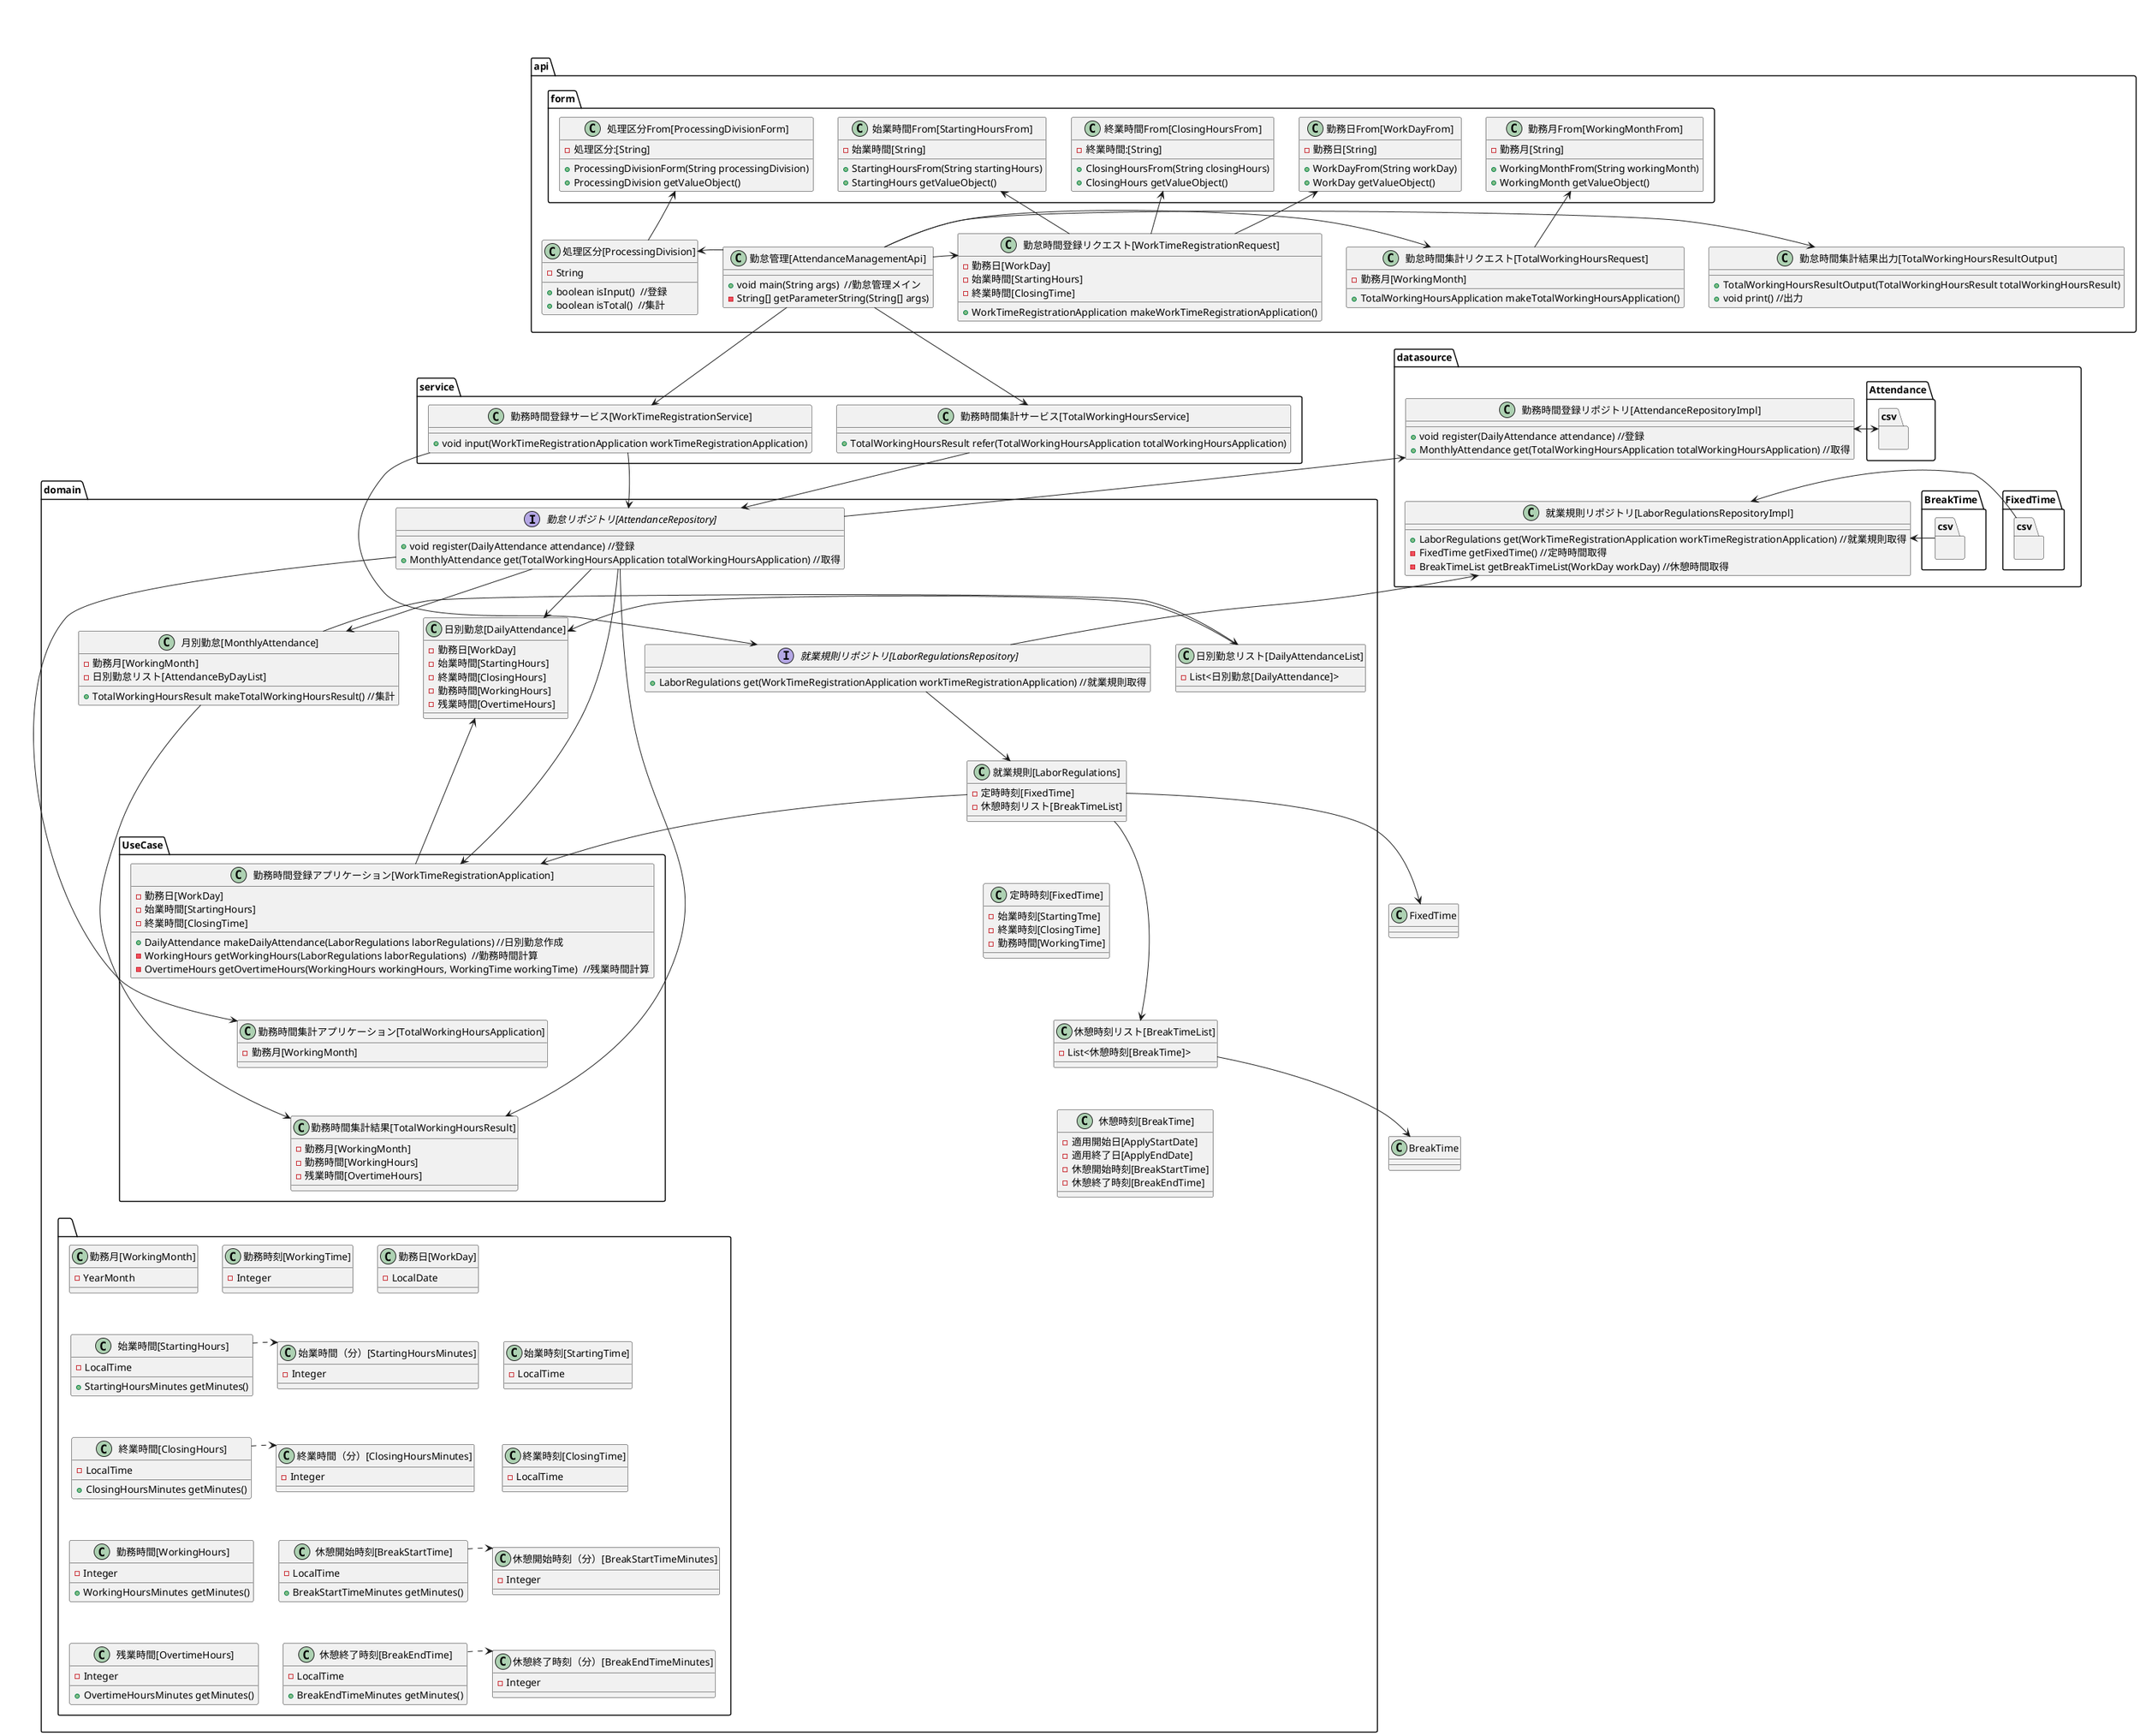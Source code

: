 @startuml

package api {
    package form {
        class "処理区分From[ProcessingDivisionForm]" as ProcessingDivisionForm {
            -処理区分:[String]
            +ProcessingDivisionForm(String processingDivision)
            +ProcessingDivision getValueObject()
        }
        class "勤務日From[WorkDayFrom]" as WorkDayFrom {
            -勤務日[String]
            +WorkDayFrom(String workDay)
            +WorkDay getValueObject()
        }
        class "始業時間From[StartingHoursFrom]" as StartingHoursFrom {
            -始業時間[String]
            +StartingHoursFrom(String startingHours)
            +StartingHours getValueObject()
        }
        class "終業時間From[ClosingHoursFrom]" as ClosingHoursFrom {
            -終業時間:[String]
            +ClosingHoursFrom(String closingHours)
            +ClosingHours getValueObject()
        }
        class "勤務月From[WorkingMonthFrom]" as WorkingMonthFrom {
            -勤務月[String]
            +WorkingMonthFrom(String workingMonth)
            +WorkingMonth getValueObject()
        }

        ProcessingDivisionForm -[hidden]r- WorkDayFrom
        WorkDayFrom -[hidden]r- StartingHoursFrom
        StartingHoursFrom -[hidden]r- ClosingHoursFrom
        ClosingHoursFrom -[hidden]r- WorkingMonthFrom
    }


    class "処理区分[ProcessingDivision]" as ProcessingDivision {
        -String
        +boolean isInput()  //登録
        +boolean isTotal()  //集計
    }

    class "勤怠管理[AttendanceManagementApi]" as AttendanceManagementApi {
        +void main(String args)  //勤怠管理メイン
        -String[] getParameterString(String[] args)
    }

    class "勤怠時間登録リクエスト[WorkTimeRegistrationRequest]" as WorkTimeRegistrationRequest {
        -勤務日[WorkDay]
        -始業時間[StartingHours]
        -終業時間[ClosingTime]
        +WorkTimeRegistrationApplication makeWorkTimeRegistrationApplication()
    }

    class "勤怠時間集計リクエスト[TotalWorkingHoursRequest]" as TotalWorkingHoursRequest {
        -勤務月[WorkingMonth]
        +TotalWorkingHoursApplication makeTotalWorkingHoursApplication()
    }

    class "勤怠時間集計結果出力[TotalWorkingHoursResultOutput]" as TotalWorkingHoursResultOutput {
        +TotalWorkingHoursResultOutput(TotalWorkingHoursResult totalWorkingHoursResult)
        +void print() //出力
    }

    ProcessingDivisionForm -[hidden]d- ProcessingDivision
    ProcessingDivision -[hidden]r- AttendanceManagementApi
    AttendanceManagementApi -[hidden]r- WorkTimeRegistrationRequest
    WorkTimeRegistrationRequest -[hidden]r- TotalWorkingHoursRequest
    TotalWorkingHoursRequest -[hidden]r- TotalWorkingHoursResultOutput

    ProcessingDivisionForm <-u- ProcessingDivision
    ProcessingDivision <-l- AttendanceManagementApi
    AttendanceManagementApi -r-> WorkTimeRegistrationRequest
    AttendanceManagementApi -r-> TotalWorkingHoursRequest
    AttendanceManagementApi -r-> TotalWorkingHoursResultOutput

    WorkTimeRegistrationRequest -u-> WorkDayFrom
    WorkTimeRegistrationRequest -u-> StartingHoursFrom
    WorkTimeRegistrationRequest -u-> ClosingHoursFrom

    TotalWorkingHoursRequest -u-> WorkingMonthFrom
}

package service {

    class "勤務時間登録サービス[WorkTimeRegistrationService]" as WorkTimeRegistrationService {
        +void input(WorkTimeRegistrationApplication workTimeRegistrationApplication)
    }

    class "勤務時間集計サービス[TotalWorkingHoursService]" as TotalWorkingHoursService {
        +TotalWorkingHoursResult refer(TotalWorkingHoursApplication totalWorkingHoursApplication)
    }

    WorkTimeRegistrationService -[hidden]r- TotalWorkingHoursService
}

ProcessingDivision -[hidden]d- WorkTimeRegistrationService
AttendanceManagementApi -d-> WorkTimeRegistrationService
AttendanceManagementApi -d-> TotalWorkingHoursService

package datasource {

    class "勤務時間登録リポジトリ[AttendanceRepositoryImpl]"  as AttendanceRepositoryImpl {
        +void register(DailyAttendance attendance) //登録
        +MonthlyAttendance get(TotalWorkingHoursApplication totalWorkingHoursApplication) //取得
    }

    package "Attendance.csv" {

    }

    AttendanceRepositoryImpl <-r-> "Attendance.csv"


    class "就業規則リポジトリ[LaborRegulationsRepositoryImpl]"  as LaborRegulationsRepositoryImpl {
        +LaborRegulations get(WorkTimeRegistrationApplication workTimeRegistrationApplication) //就業規則取得
        -FixedTime getFixedTime() //定時時間取得
        -BreakTimeList getBreakTimeList(WorkDay workDay) //休憩時間取得
    }

    package "FixedTime.csv" {

    }

    LaborRegulationsRepositoryImpl <-r- "FixedTime.csv"


    package "BreakTime.csv" {

    }

    LaborRegulationsRepositoryImpl <-r- "BreakTime.csv"

    AttendanceRepositoryImpl -[hidden]d- LaborRegulationsRepositoryImpl

}


TotalWorkingHoursService -[hidden]r- AttendanceRepositoryImpl

package domain {

    interface "就業規則リポジトリ[LaborRegulationsRepository]" as LaborRegulationsRepository {
        +LaborRegulations get(WorkTimeRegistrationApplication workTimeRegistrationApplication) //就業規則取得
    }

    interface "勤怠リポジトリ[AttendanceRepository]" as AttendanceRepository {
        +void register(DailyAttendance attendance) //登録
        +MonthlyAttendance get(TotalWorkingHoursApplication totalWorkingHoursApplication) //取得
    }

    class "日別勤怠[DailyAttendance]" as DailyAttendance {
        -勤務日[WorkDay]
        -始業時間[StartingHours]
        -終業時間[ClosingHours]
        -勤務時間[WorkingHours]
        -残業時間[OvertimeHours]
    }

    class "日別勤怠リスト[DailyAttendanceList]" as DailyAttendanceList {
        -List<日別勤怠[DailyAttendance]>
    }

    class "月別勤怠[MonthlyAttendance]" as MonthlyAttendance {
        -勤務月[WorkingMonth]
        -日別勤怠リスト[AttendanceByDayList]
        +TotalWorkingHoursResult makeTotalWorkingHoursResult() //集計
    }

    class "就業規則[LaborRegulations]" as  LaborRegulations {
        -定時時刻[FixedTime]
        -休憩時刻リスト[BreakTimeList]
    }

    class "定時時刻[FixedTime]" as  FixedTime {
        -始業時刻[StartingTme]
        -終業時刻[ClosingTime]
        -勤務時間[WorkingTime]
    }

    class "休憩時刻リスト[BreakTimeList]" as  BreakTimeList {
        -List<休憩時刻[BreakTime]>
    }

    class "休憩時刻[BreakTime]" as  BreakTime {
        -適用開始日[ApplyStartDate]
        -適用終了日[ApplyEndDate]
        -休憩開始時刻[BreakStartTime]
        -休憩終了時刻[BreakEndTime]
    }

    AttendanceRepository -[hidden]d- DailyAttendanceList
    MonthlyAttendance -[hidden]r- DailyAttendanceList

    MonthlyAttendance -[hidden]d- LaborRegulations
    LaborRegulations -[hidden]d- FixedTime
    FixedTime -[hidden]d- BreakTimeList
    BreakTimeList -[hidden]d- BreakTime

    package UseCase {
        class "勤務時間登録アプリケーション[WorkTimeRegistrationApplication]" as WorkTimeRegistrationApplication {
            -勤務日[WorkDay]
            -始業時間[StartingHours]
            -終業時間[ClosingTime]
            +DailyAttendance makeDailyAttendance(LaborRegulations laborRegulations) //日別勤怠作成
            -WorkingHours getWorkingHours(LaborRegulations laborRegulations)  //勤務時間計算
            -OvertimeHours getOvertimeHours(WorkingHours workingHours, WorkingTime workingTime)  //残業時間計算
        }

        class "勤務時間集計アプリケーション[TotalWorkingHoursApplication]" as TotalWorkingHoursApplication {
            -勤務月[WorkingMonth]
        }

        class "勤務時間集計結果[TotalWorkingHoursResult]" as TotalWorkingHoursResult {
            -勤務月[WorkingMonth]
            -勤務時間[WorkingHours]
            -残業時間[OvertimeHours]
        }

        WorkTimeRegistrationApplication -[hidden]d- TotalWorkingHoursApplication
        TotalWorkingHoursApplication -[hidden]d- TotalWorkingHoursResult

    }

    package 　{

        class "勤務日[WorkDay]" as WorkDay {
            -LocalDate
        }
        class "始業時間[StartingHours]" as StartingHours {
            -LocalTime
            +StartingHoursMinutes getMinutes()
        }
        class "終業時間[ClosingHours]" as ClosingHours {
            -LocalTime
            +ClosingHoursMinutes getMinutes()
        }

        class "勤務時間[WorkingHours]" as WorkingHours {
            -Integer
            +WorkingHoursMinutes getMinutes()
        }
        class "残業時間[OvertimeHours]" as OvertimeHours {
            -Integer
            +OvertimeHoursMinutes getMinutes()
        }

        class "始業時刻[StartingTime]" as StartingTime {
            -LocalTime
        }
        class "終業時刻[ClosingTime]" as ClosingTime {
            -LocalTime
        }
        class "勤務時刻[WorkingTime]" as WorkingTime {
            -Integer
        }

        class "休憩開始時刻[BreakStartTime]" as BreakStartTime {
            -LocalTime
            +BreakStartTimeMinutes getMinutes()
        }
        class "休憩終了時刻[BreakEndTime]" as BreakEndTime {
            -LocalTime
            +BreakEndTimeMinutes getMinutes()
        }

        class "勤務月[WorkingMonth]" as WorkingMonth {
            -YearMonth
        }

        WorkDay -[hidden]d- StartingHours
        StartingHours -[hidden]d- ClosingHours
        ClosingHours -[hidden]d- WorkingHours
        WorkingHours -[hidden]d- OvertimeHours
        StartingHours -[hidden]r- StartingTime
        StartingTime -[hidden]d- ClosingTime
        ClosingTime -[hidden]d- BreakStartTime
        BreakStartTime -[hidden]d- BreakEndTime



        class "始業時間（分）[StartingHoursMinutes]" as StartingHoursMinutes {
            -Integer
        }
        class "終業時間（分）[ClosingHoursMinutes]" as ClosingHoursMinutes {
            -Integer
        }


        class "休憩開始時刻（分）[BreakStartTimeMinutes]" as BreakStartTimeMinutes {
            -Integer
        }
        class "休憩終了時刻（分）[BreakEndTimeMinutes]" as BreakEndTimeMinutes {
            -Integer
        }


        StartingHours -[hidden]r- StartingHoursMinutes
        ClosingHours -[hidden]r- ClosingHoursMinutes

        BreakStartTime -[hidden]r- BreakStartTimeMinutes
        BreakEndTime -[hidden]r- BreakEndTimeMinutes

    }


}

LaborRegulations -[hidden]r- LaborRegulationsRepositoryImpl

WorkTimeRegistrationService -[hidden]d- AttendanceRepository

TotalWorkingHoursResult -[hidden]d- WorkDay


WorkTimeRegistrationService --> AttendanceRepository
WorkTimeRegistrationService --> LaborRegulationsRepository

TotalWorkingHoursService --> AttendanceRepository

AttendanceRepository -u-> AttendanceRepositoryImpl
LaborRegulationsRepository -u-> LaborRegulationsRepositoryImpl

AttendanceRepository --> DailyAttendance
AttendanceRepository --> MonthlyAttendance

BreakTimeList --> BreakTime

AttendanceRepository --> WorkTimeRegistrationApplication
AttendanceRepository --> TotalWorkingHoursApplication
AttendanceRepository --> TotalWorkingHoursResult

DailyAttendance <-- WorkTimeRegistrationApplication
MonthlyAttendance --> TotalWorkingHoursResult

LaborRegulations --> WorkTimeRegistrationApplication

LaborRegulationsRepository --> LaborRegulations

LaborRegulations --> FixedTime
LaborRegulations --> BreakTimeList

StartingHours .r.> StartingHoursMinutes
ClosingHours .r.> ClosingHoursMinutes

BreakStartTime .r.> BreakStartTimeMinutes
BreakEndTime .r.> BreakEndTimeMinutes

MonthlyAttendance -r-> DailyAttendanceList
DailyAttendanceList -r-> DailyAttendance

@enduml
